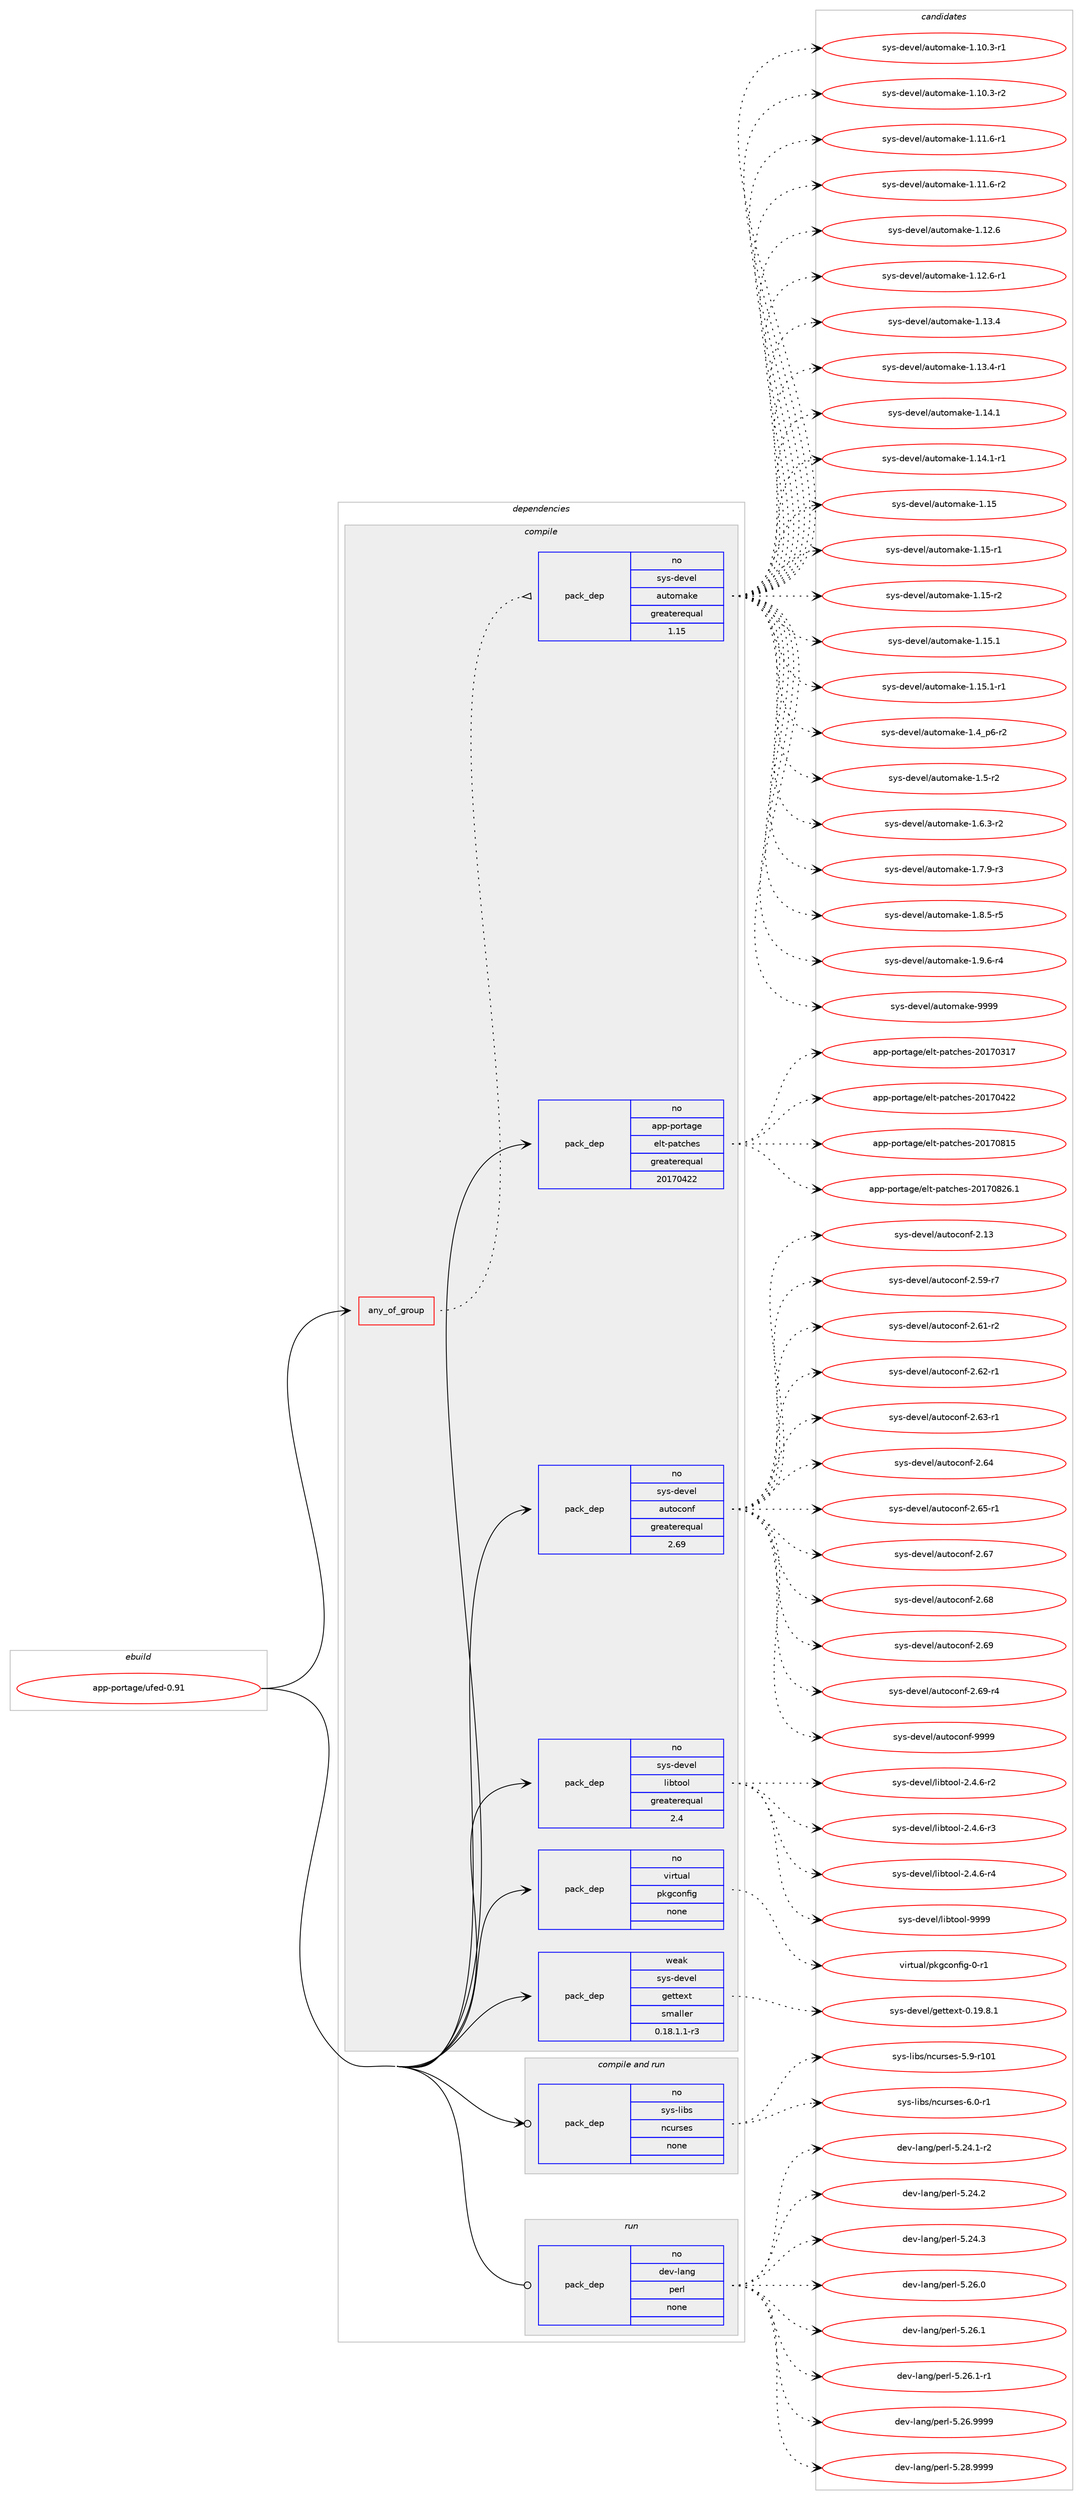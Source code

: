 digraph prolog {

# *************
# Graph options
# *************

newrank=true;
concentrate=true;
compound=true;
graph [rankdir=LR,fontname=Helvetica,fontsize=10,ranksep=1.5];#, ranksep=2.5, nodesep=0.2];
edge  [arrowhead=vee];
node  [fontname=Helvetica,fontsize=10];

# **********
# The ebuild
# **********

subgraph cluster_leftcol {
color=gray;
rank=same;
label=<<i>ebuild</i>>;
id [label="app-portage/ufed-0.91", color=red, width=4, href="../app-portage/ufed-0.91.svg"];
}

# ****************
# The dependencies
# ****************

subgraph cluster_midcol {
color=gray;
label=<<i>dependencies</i>>;
subgraph cluster_compile {
fillcolor="#eeeeee";
style=filled;
label=<<i>compile</i>>;
subgraph any960 {
dependency54749 [label=<<TABLE BORDER="0" CELLBORDER="1" CELLSPACING="0" CELLPADDING="4"><TR><TD CELLPADDING="10">any_of_group</TD></TR></TABLE>>, shape=none, color=red];subgraph pack39590 {
dependency54750 [label=<<TABLE BORDER="0" CELLBORDER="1" CELLSPACING="0" CELLPADDING="4" WIDTH="220"><TR><TD ROWSPAN="6" CELLPADDING="30">pack_dep</TD></TR><TR><TD WIDTH="110">no</TD></TR><TR><TD>sys-devel</TD></TR><TR><TD>automake</TD></TR><TR><TD>greaterequal</TD></TR><TR><TD>1.15</TD></TR></TABLE>>, shape=none, color=blue];
}
dependency54749:e -> dependency54750:w [weight=20,style="dotted",arrowhead="oinv"];
}
id:e -> dependency54749:w [weight=20,style="solid",arrowhead="vee"];
subgraph pack39591 {
dependency54751 [label=<<TABLE BORDER="0" CELLBORDER="1" CELLSPACING="0" CELLPADDING="4" WIDTH="220"><TR><TD ROWSPAN="6" CELLPADDING="30">pack_dep</TD></TR><TR><TD WIDTH="110">no</TD></TR><TR><TD>app-portage</TD></TR><TR><TD>elt-patches</TD></TR><TR><TD>greaterequal</TD></TR><TR><TD>20170422</TD></TR></TABLE>>, shape=none, color=blue];
}
id:e -> dependency54751:w [weight=20,style="solid",arrowhead="vee"];
subgraph pack39592 {
dependency54752 [label=<<TABLE BORDER="0" CELLBORDER="1" CELLSPACING="0" CELLPADDING="4" WIDTH="220"><TR><TD ROWSPAN="6" CELLPADDING="30">pack_dep</TD></TR><TR><TD WIDTH="110">no</TD></TR><TR><TD>sys-devel</TD></TR><TR><TD>autoconf</TD></TR><TR><TD>greaterequal</TD></TR><TR><TD>2.69</TD></TR></TABLE>>, shape=none, color=blue];
}
id:e -> dependency54752:w [weight=20,style="solid",arrowhead="vee"];
subgraph pack39593 {
dependency54753 [label=<<TABLE BORDER="0" CELLBORDER="1" CELLSPACING="0" CELLPADDING="4" WIDTH="220"><TR><TD ROWSPAN="6" CELLPADDING="30">pack_dep</TD></TR><TR><TD WIDTH="110">no</TD></TR><TR><TD>sys-devel</TD></TR><TR><TD>libtool</TD></TR><TR><TD>greaterequal</TD></TR><TR><TD>2.4</TD></TR></TABLE>>, shape=none, color=blue];
}
id:e -> dependency54753:w [weight=20,style="solid",arrowhead="vee"];
subgraph pack39594 {
dependency54754 [label=<<TABLE BORDER="0" CELLBORDER="1" CELLSPACING="0" CELLPADDING="4" WIDTH="220"><TR><TD ROWSPAN="6" CELLPADDING="30">pack_dep</TD></TR><TR><TD WIDTH="110">no</TD></TR><TR><TD>virtual</TD></TR><TR><TD>pkgconfig</TD></TR><TR><TD>none</TD></TR><TR><TD></TD></TR></TABLE>>, shape=none, color=blue];
}
id:e -> dependency54754:w [weight=20,style="solid",arrowhead="vee"];
subgraph pack39595 {
dependency54755 [label=<<TABLE BORDER="0" CELLBORDER="1" CELLSPACING="0" CELLPADDING="4" WIDTH="220"><TR><TD ROWSPAN="6" CELLPADDING="30">pack_dep</TD></TR><TR><TD WIDTH="110">weak</TD></TR><TR><TD>sys-devel</TD></TR><TR><TD>gettext</TD></TR><TR><TD>smaller</TD></TR><TR><TD>0.18.1.1-r3</TD></TR></TABLE>>, shape=none, color=blue];
}
id:e -> dependency54755:w [weight=20,style="solid",arrowhead="vee"];
}
subgraph cluster_compileandrun {
fillcolor="#eeeeee";
style=filled;
label=<<i>compile and run</i>>;
subgraph pack39596 {
dependency54756 [label=<<TABLE BORDER="0" CELLBORDER="1" CELLSPACING="0" CELLPADDING="4" WIDTH="220"><TR><TD ROWSPAN="6" CELLPADDING="30">pack_dep</TD></TR><TR><TD WIDTH="110">no</TD></TR><TR><TD>sys-libs</TD></TR><TR><TD>ncurses</TD></TR><TR><TD>none</TD></TR><TR><TD></TD></TR></TABLE>>, shape=none, color=blue];
}
id:e -> dependency54756:w [weight=20,style="solid",arrowhead="odotvee"];
}
subgraph cluster_run {
fillcolor="#eeeeee";
style=filled;
label=<<i>run</i>>;
subgraph pack39597 {
dependency54757 [label=<<TABLE BORDER="0" CELLBORDER="1" CELLSPACING="0" CELLPADDING="4" WIDTH="220"><TR><TD ROWSPAN="6" CELLPADDING="30">pack_dep</TD></TR><TR><TD WIDTH="110">no</TD></TR><TR><TD>dev-lang</TD></TR><TR><TD>perl</TD></TR><TR><TD>none</TD></TR><TR><TD></TD></TR></TABLE>>, shape=none, color=blue];
}
id:e -> dependency54757:w [weight=20,style="solid",arrowhead="odot"];
}
}

# **************
# The candidates
# **************

subgraph cluster_choices {
rank=same;
color=gray;
label=<<i>candidates</i>>;

subgraph choice39590 {
color=black;
nodesep=1;
choice11512111545100101118101108479711711611110997107101454946494846514511449 [label="sys-devel/automake-1.10.3-r1", color=red, width=4,href="../sys-devel/automake-1.10.3-r1.svg"];
choice11512111545100101118101108479711711611110997107101454946494846514511450 [label="sys-devel/automake-1.10.3-r2", color=red, width=4,href="../sys-devel/automake-1.10.3-r2.svg"];
choice11512111545100101118101108479711711611110997107101454946494946544511449 [label="sys-devel/automake-1.11.6-r1", color=red, width=4,href="../sys-devel/automake-1.11.6-r1.svg"];
choice11512111545100101118101108479711711611110997107101454946494946544511450 [label="sys-devel/automake-1.11.6-r2", color=red, width=4,href="../sys-devel/automake-1.11.6-r2.svg"];
choice1151211154510010111810110847971171161111099710710145494649504654 [label="sys-devel/automake-1.12.6", color=red, width=4,href="../sys-devel/automake-1.12.6.svg"];
choice11512111545100101118101108479711711611110997107101454946495046544511449 [label="sys-devel/automake-1.12.6-r1", color=red, width=4,href="../sys-devel/automake-1.12.6-r1.svg"];
choice1151211154510010111810110847971171161111099710710145494649514652 [label="sys-devel/automake-1.13.4", color=red, width=4,href="../sys-devel/automake-1.13.4.svg"];
choice11512111545100101118101108479711711611110997107101454946495146524511449 [label="sys-devel/automake-1.13.4-r1", color=red, width=4,href="../sys-devel/automake-1.13.4-r1.svg"];
choice1151211154510010111810110847971171161111099710710145494649524649 [label="sys-devel/automake-1.14.1", color=red, width=4,href="../sys-devel/automake-1.14.1.svg"];
choice11512111545100101118101108479711711611110997107101454946495246494511449 [label="sys-devel/automake-1.14.1-r1", color=red, width=4,href="../sys-devel/automake-1.14.1-r1.svg"];
choice115121115451001011181011084797117116111109971071014549464953 [label="sys-devel/automake-1.15", color=red, width=4,href="../sys-devel/automake-1.15.svg"];
choice1151211154510010111810110847971171161111099710710145494649534511449 [label="sys-devel/automake-1.15-r1", color=red, width=4,href="../sys-devel/automake-1.15-r1.svg"];
choice1151211154510010111810110847971171161111099710710145494649534511450 [label="sys-devel/automake-1.15-r2", color=red, width=4,href="../sys-devel/automake-1.15-r2.svg"];
choice1151211154510010111810110847971171161111099710710145494649534649 [label="sys-devel/automake-1.15.1", color=red, width=4,href="../sys-devel/automake-1.15.1.svg"];
choice11512111545100101118101108479711711611110997107101454946495346494511449 [label="sys-devel/automake-1.15.1-r1", color=red, width=4,href="../sys-devel/automake-1.15.1-r1.svg"];
choice115121115451001011181011084797117116111109971071014549465295112544511450 [label="sys-devel/automake-1.4_p6-r2", color=red, width=4,href="../sys-devel/automake-1.4_p6-r2.svg"];
choice11512111545100101118101108479711711611110997107101454946534511450 [label="sys-devel/automake-1.5-r2", color=red, width=4,href="../sys-devel/automake-1.5-r2.svg"];
choice115121115451001011181011084797117116111109971071014549465446514511450 [label="sys-devel/automake-1.6.3-r2", color=red, width=4,href="../sys-devel/automake-1.6.3-r2.svg"];
choice115121115451001011181011084797117116111109971071014549465546574511451 [label="sys-devel/automake-1.7.9-r3", color=red, width=4,href="../sys-devel/automake-1.7.9-r3.svg"];
choice115121115451001011181011084797117116111109971071014549465646534511453 [label="sys-devel/automake-1.8.5-r5", color=red, width=4,href="../sys-devel/automake-1.8.5-r5.svg"];
choice115121115451001011181011084797117116111109971071014549465746544511452 [label="sys-devel/automake-1.9.6-r4", color=red, width=4,href="../sys-devel/automake-1.9.6-r4.svg"];
choice115121115451001011181011084797117116111109971071014557575757 [label="sys-devel/automake-9999", color=red, width=4,href="../sys-devel/automake-9999.svg"];
dependency54750:e -> choice11512111545100101118101108479711711611110997107101454946494846514511449:w [style=dotted,weight="100"];
dependency54750:e -> choice11512111545100101118101108479711711611110997107101454946494846514511450:w [style=dotted,weight="100"];
dependency54750:e -> choice11512111545100101118101108479711711611110997107101454946494946544511449:w [style=dotted,weight="100"];
dependency54750:e -> choice11512111545100101118101108479711711611110997107101454946494946544511450:w [style=dotted,weight="100"];
dependency54750:e -> choice1151211154510010111810110847971171161111099710710145494649504654:w [style=dotted,weight="100"];
dependency54750:e -> choice11512111545100101118101108479711711611110997107101454946495046544511449:w [style=dotted,weight="100"];
dependency54750:e -> choice1151211154510010111810110847971171161111099710710145494649514652:w [style=dotted,weight="100"];
dependency54750:e -> choice11512111545100101118101108479711711611110997107101454946495146524511449:w [style=dotted,weight="100"];
dependency54750:e -> choice1151211154510010111810110847971171161111099710710145494649524649:w [style=dotted,weight="100"];
dependency54750:e -> choice11512111545100101118101108479711711611110997107101454946495246494511449:w [style=dotted,weight="100"];
dependency54750:e -> choice115121115451001011181011084797117116111109971071014549464953:w [style=dotted,weight="100"];
dependency54750:e -> choice1151211154510010111810110847971171161111099710710145494649534511449:w [style=dotted,weight="100"];
dependency54750:e -> choice1151211154510010111810110847971171161111099710710145494649534511450:w [style=dotted,weight="100"];
dependency54750:e -> choice1151211154510010111810110847971171161111099710710145494649534649:w [style=dotted,weight="100"];
dependency54750:e -> choice11512111545100101118101108479711711611110997107101454946495346494511449:w [style=dotted,weight="100"];
dependency54750:e -> choice115121115451001011181011084797117116111109971071014549465295112544511450:w [style=dotted,weight="100"];
dependency54750:e -> choice11512111545100101118101108479711711611110997107101454946534511450:w [style=dotted,weight="100"];
dependency54750:e -> choice115121115451001011181011084797117116111109971071014549465446514511450:w [style=dotted,weight="100"];
dependency54750:e -> choice115121115451001011181011084797117116111109971071014549465546574511451:w [style=dotted,weight="100"];
dependency54750:e -> choice115121115451001011181011084797117116111109971071014549465646534511453:w [style=dotted,weight="100"];
dependency54750:e -> choice115121115451001011181011084797117116111109971071014549465746544511452:w [style=dotted,weight="100"];
dependency54750:e -> choice115121115451001011181011084797117116111109971071014557575757:w [style=dotted,weight="100"];
}
subgraph choice39591 {
color=black;
nodesep=1;
choice97112112451121111141169710310147101108116451129711699104101115455048495548514955 [label="app-portage/elt-patches-20170317", color=red, width=4,href="../app-portage/elt-patches-20170317.svg"];
choice97112112451121111141169710310147101108116451129711699104101115455048495548525050 [label="app-portage/elt-patches-20170422", color=red, width=4,href="../app-portage/elt-patches-20170422.svg"];
choice97112112451121111141169710310147101108116451129711699104101115455048495548564953 [label="app-portage/elt-patches-20170815", color=red, width=4,href="../app-portage/elt-patches-20170815.svg"];
choice971121124511211111411697103101471011081164511297116991041011154550484955485650544649 [label="app-portage/elt-patches-20170826.1", color=red, width=4,href="../app-portage/elt-patches-20170826.1.svg"];
dependency54751:e -> choice97112112451121111141169710310147101108116451129711699104101115455048495548514955:w [style=dotted,weight="100"];
dependency54751:e -> choice97112112451121111141169710310147101108116451129711699104101115455048495548525050:w [style=dotted,weight="100"];
dependency54751:e -> choice97112112451121111141169710310147101108116451129711699104101115455048495548564953:w [style=dotted,weight="100"];
dependency54751:e -> choice971121124511211111411697103101471011081164511297116991041011154550484955485650544649:w [style=dotted,weight="100"];
}
subgraph choice39592 {
color=black;
nodesep=1;
choice115121115451001011181011084797117116111991111101024550464951 [label="sys-devel/autoconf-2.13", color=red, width=4,href="../sys-devel/autoconf-2.13.svg"];
choice1151211154510010111810110847971171161119911111010245504653574511455 [label="sys-devel/autoconf-2.59-r7", color=red, width=4,href="../sys-devel/autoconf-2.59-r7.svg"];
choice1151211154510010111810110847971171161119911111010245504654494511450 [label="sys-devel/autoconf-2.61-r2", color=red, width=4,href="../sys-devel/autoconf-2.61-r2.svg"];
choice1151211154510010111810110847971171161119911111010245504654504511449 [label="sys-devel/autoconf-2.62-r1", color=red, width=4,href="../sys-devel/autoconf-2.62-r1.svg"];
choice1151211154510010111810110847971171161119911111010245504654514511449 [label="sys-devel/autoconf-2.63-r1", color=red, width=4,href="../sys-devel/autoconf-2.63-r1.svg"];
choice115121115451001011181011084797117116111991111101024550465452 [label="sys-devel/autoconf-2.64", color=red, width=4,href="../sys-devel/autoconf-2.64.svg"];
choice1151211154510010111810110847971171161119911111010245504654534511449 [label="sys-devel/autoconf-2.65-r1", color=red, width=4,href="../sys-devel/autoconf-2.65-r1.svg"];
choice115121115451001011181011084797117116111991111101024550465455 [label="sys-devel/autoconf-2.67", color=red, width=4,href="../sys-devel/autoconf-2.67.svg"];
choice115121115451001011181011084797117116111991111101024550465456 [label="sys-devel/autoconf-2.68", color=red, width=4,href="../sys-devel/autoconf-2.68.svg"];
choice115121115451001011181011084797117116111991111101024550465457 [label="sys-devel/autoconf-2.69", color=red, width=4,href="../sys-devel/autoconf-2.69.svg"];
choice1151211154510010111810110847971171161119911111010245504654574511452 [label="sys-devel/autoconf-2.69-r4", color=red, width=4,href="../sys-devel/autoconf-2.69-r4.svg"];
choice115121115451001011181011084797117116111991111101024557575757 [label="sys-devel/autoconf-9999", color=red, width=4,href="../sys-devel/autoconf-9999.svg"];
dependency54752:e -> choice115121115451001011181011084797117116111991111101024550464951:w [style=dotted,weight="100"];
dependency54752:e -> choice1151211154510010111810110847971171161119911111010245504653574511455:w [style=dotted,weight="100"];
dependency54752:e -> choice1151211154510010111810110847971171161119911111010245504654494511450:w [style=dotted,weight="100"];
dependency54752:e -> choice1151211154510010111810110847971171161119911111010245504654504511449:w [style=dotted,weight="100"];
dependency54752:e -> choice1151211154510010111810110847971171161119911111010245504654514511449:w [style=dotted,weight="100"];
dependency54752:e -> choice115121115451001011181011084797117116111991111101024550465452:w [style=dotted,weight="100"];
dependency54752:e -> choice1151211154510010111810110847971171161119911111010245504654534511449:w [style=dotted,weight="100"];
dependency54752:e -> choice115121115451001011181011084797117116111991111101024550465455:w [style=dotted,weight="100"];
dependency54752:e -> choice115121115451001011181011084797117116111991111101024550465456:w [style=dotted,weight="100"];
dependency54752:e -> choice115121115451001011181011084797117116111991111101024550465457:w [style=dotted,weight="100"];
dependency54752:e -> choice1151211154510010111810110847971171161119911111010245504654574511452:w [style=dotted,weight="100"];
dependency54752:e -> choice115121115451001011181011084797117116111991111101024557575757:w [style=dotted,weight="100"];
}
subgraph choice39593 {
color=black;
nodesep=1;
choice1151211154510010111810110847108105981161111111084550465246544511450 [label="sys-devel/libtool-2.4.6-r2", color=red, width=4,href="../sys-devel/libtool-2.4.6-r2.svg"];
choice1151211154510010111810110847108105981161111111084550465246544511451 [label="sys-devel/libtool-2.4.6-r3", color=red, width=4,href="../sys-devel/libtool-2.4.6-r3.svg"];
choice1151211154510010111810110847108105981161111111084550465246544511452 [label="sys-devel/libtool-2.4.6-r4", color=red, width=4,href="../sys-devel/libtool-2.4.6-r4.svg"];
choice1151211154510010111810110847108105981161111111084557575757 [label="sys-devel/libtool-9999", color=red, width=4,href="../sys-devel/libtool-9999.svg"];
dependency54753:e -> choice1151211154510010111810110847108105981161111111084550465246544511450:w [style=dotted,weight="100"];
dependency54753:e -> choice1151211154510010111810110847108105981161111111084550465246544511451:w [style=dotted,weight="100"];
dependency54753:e -> choice1151211154510010111810110847108105981161111111084550465246544511452:w [style=dotted,weight="100"];
dependency54753:e -> choice1151211154510010111810110847108105981161111111084557575757:w [style=dotted,weight="100"];
}
subgraph choice39594 {
color=black;
nodesep=1;
choice11810511411611797108471121071039911111010210510345484511449 [label="virtual/pkgconfig-0-r1", color=red, width=4,href="../virtual/pkgconfig-0-r1.svg"];
dependency54754:e -> choice11810511411611797108471121071039911111010210510345484511449:w [style=dotted,weight="100"];
}
subgraph choice39595 {
color=black;
nodesep=1;
choice1151211154510010111810110847103101116116101120116454846495746564649 [label="sys-devel/gettext-0.19.8.1", color=red, width=4,href="../sys-devel/gettext-0.19.8.1.svg"];
dependency54755:e -> choice1151211154510010111810110847103101116116101120116454846495746564649:w [style=dotted,weight="100"];
}
subgraph choice39596 {
color=black;
nodesep=1;
choice115121115451081059811547110991171141151011154553465745114494849 [label="sys-libs/ncurses-5.9-r101", color=red, width=4,href="../sys-libs/ncurses-5.9-r101.svg"];
choice11512111545108105981154711099117114115101115455446484511449 [label="sys-libs/ncurses-6.0-r1", color=red, width=4,href="../sys-libs/ncurses-6.0-r1.svg"];
dependency54756:e -> choice115121115451081059811547110991171141151011154553465745114494849:w [style=dotted,weight="100"];
dependency54756:e -> choice11512111545108105981154711099117114115101115455446484511449:w [style=dotted,weight="100"];
}
subgraph choice39597 {
color=black;
nodesep=1;
choice100101118451089711010347112101114108455346505246494511450 [label="dev-lang/perl-5.24.1-r2", color=red, width=4,href="../dev-lang/perl-5.24.1-r2.svg"];
choice10010111845108971101034711210111410845534650524650 [label="dev-lang/perl-5.24.2", color=red, width=4,href="../dev-lang/perl-5.24.2.svg"];
choice10010111845108971101034711210111410845534650524651 [label="dev-lang/perl-5.24.3", color=red, width=4,href="../dev-lang/perl-5.24.3.svg"];
choice10010111845108971101034711210111410845534650544648 [label="dev-lang/perl-5.26.0", color=red, width=4,href="../dev-lang/perl-5.26.0.svg"];
choice10010111845108971101034711210111410845534650544649 [label="dev-lang/perl-5.26.1", color=red, width=4,href="../dev-lang/perl-5.26.1.svg"];
choice100101118451089711010347112101114108455346505446494511449 [label="dev-lang/perl-5.26.1-r1", color=red, width=4,href="../dev-lang/perl-5.26.1-r1.svg"];
choice10010111845108971101034711210111410845534650544657575757 [label="dev-lang/perl-5.26.9999", color=red, width=4,href="../dev-lang/perl-5.26.9999.svg"];
choice10010111845108971101034711210111410845534650564657575757 [label="dev-lang/perl-5.28.9999", color=red, width=4,href="../dev-lang/perl-5.28.9999.svg"];
dependency54757:e -> choice100101118451089711010347112101114108455346505246494511450:w [style=dotted,weight="100"];
dependency54757:e -> choice10010111845108971101034711210111410845534650524650:w [style=dotted,weight="100"];
dependency54757:e -> choice10010111845108971101034711210111410845534650524651:w [style=dotted,weight="100"];
dependency54757:e -> choice10010111845108971101034711210111410845534650544648:w [style=dotted,weight="100"];
dependency54757:e -> choice10010111845108971101034711210111410845534650544649:w [style=dotted,weight="100"];
dependency54757:e -> choice100101118451089711010347112101114108455346505446494511449:w [style=dotted,weight="100"];
dependency54757:e -> choice10010111845108971101034711210111410845534650544657575757:w [style=dotted,weight="100"];
dependency54757:e -> choice10010111845108971101034711210111410845534650564657575757:w [style=dotted,weight="100"];
}
}

}
